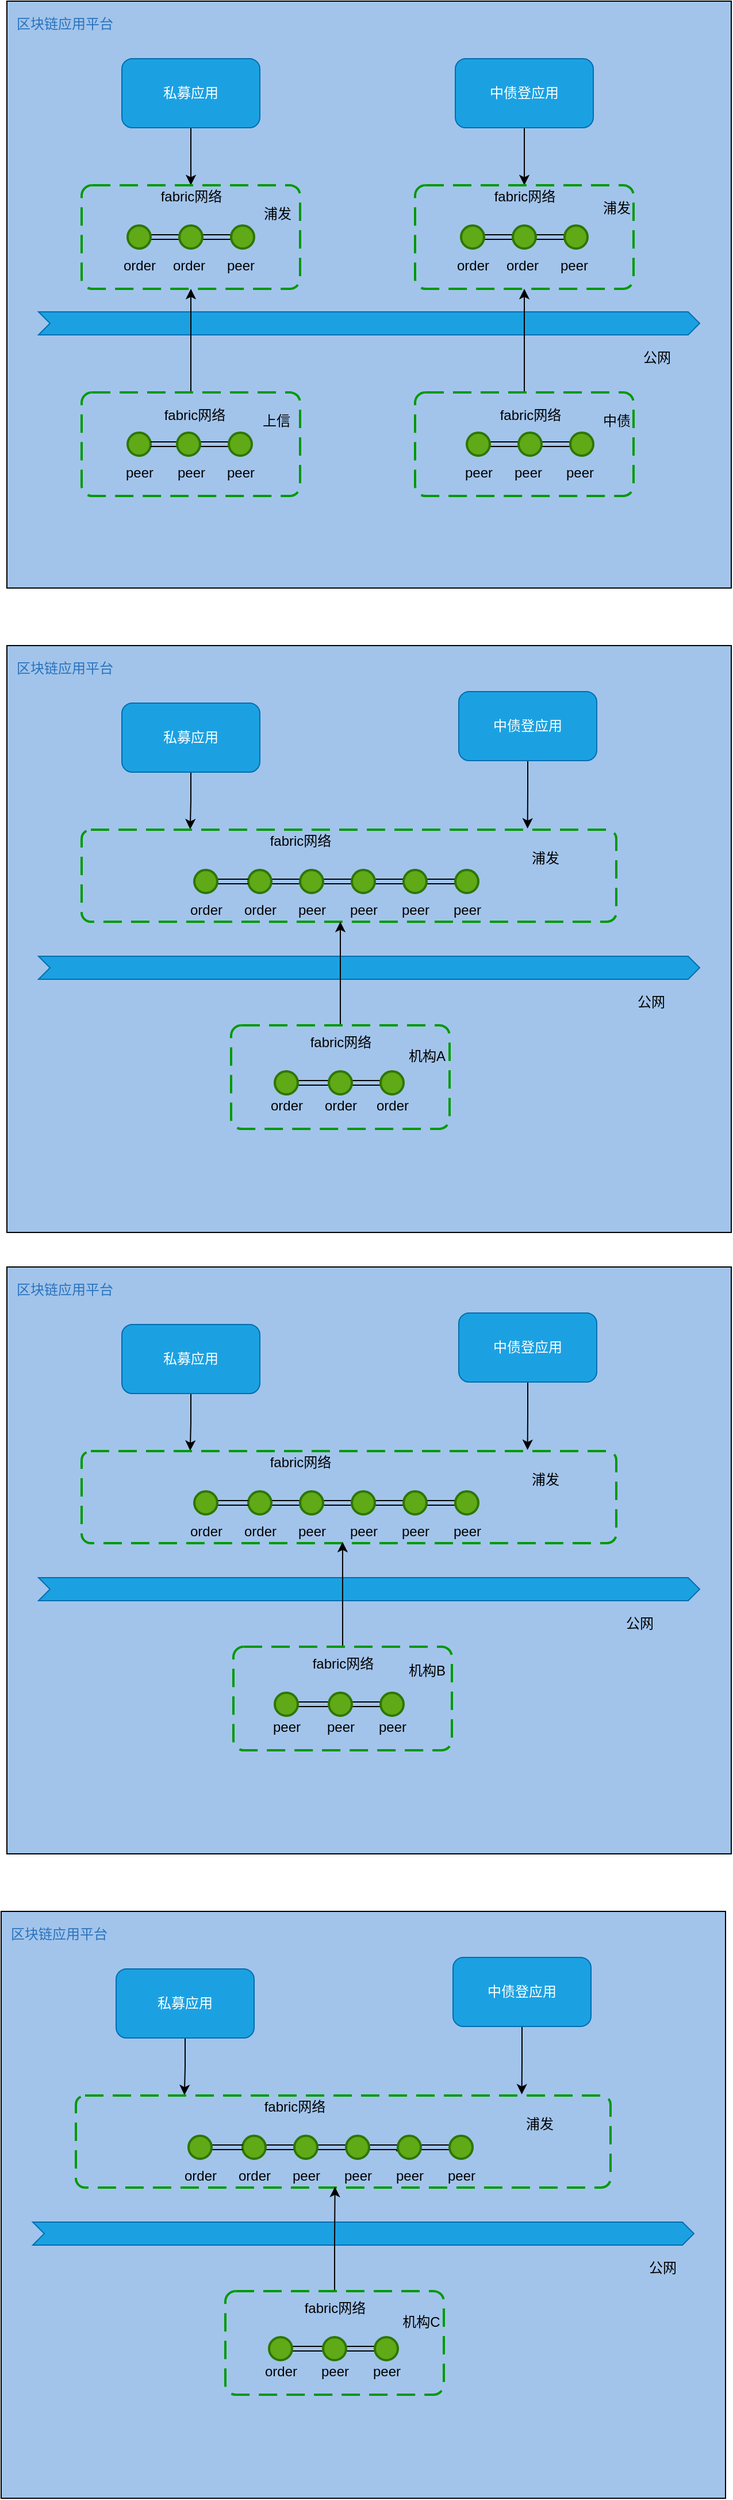 <mxfile version="14.1.9" type="github">
  <diagram id="fWQ41ixsn_-MHg3DVFzX" name="Page-1">
    <mxGraphModel dx="782" dy="438" grid="1" gridSize="10" guides="1" tooltips="1" connect="1" arrows="1" fold="1" page="1" pageScale="1" pageWidth="827" pageHeight="3000" math="0" shadow="0">
      <root>
        <mxCell id="0" />
        <mxCell id="1" parent="0" />
        <mxCell id="0eDmDIjOWBHYxuThT7Zu-2" value="" style="whiteSpace=wrap;html=1;fillColor=#A2C4EB;" parent="1" vertex="1">
          <mxGeometry x="90" y="70" width="630" height="510" as="geometry" />
        </mxCell>
        <mxCell id="8kM-RfW2gDSPi0M0tcjr-1" value="区块链应用平台&lt;br&gt;" style="text;html=1;resizable=0;autosize=1;align=center;verticalAlign=middle;points=[];fillColor=none;strokeColor=none;rounded=0;fontColor=#2A73BD;" parent="1" vertex="1">
          <mxGeometry x="90" y="80" width="100" height="20" as="geometry" />
        </mxCell>
        <mxCell id="qg2TMFH575JFQtMO2cEW-23" style="edgeStyle=orthogonalEdgeStyle;rounded=0;orthogonalLoop=1;jettySize=auto;html=1;exitX=0.5;exitY=1;exitDx=0;exitDy=0;entryX=0.5;entryY=0;entryDx=0;entryDy=0;" parent="1" source="8kM-RfW2gDSPi0M0tcjr-2" target="8kM-RfW2gDSPi0M0tcjr-5" edge="1">
          <mxGeometry relative="1" as="geometry" />
        </mxCell>
        <mxCell id="8kM-RfW2gDSPi0M0tcjr-2" value="私募应用" style="rounded=1;whiteSpace=wrap;html=1;fillColor=#1ba1e2;fontColor=#ffffff;strokeColor=#006EAF;" parent="1" vertex="1">
          <mxGeometry x="190" y="120" width="120" height="60" as="geometry" />
        </mxCell>
        <mxCell id="qg2TMFH575JFQtMO2cEW-24" style="edgeStyle=orthogonalEdgeStyle;rounded=0;orthogonalLoop=1;jettySize=auto;html=1;exitX=0.5;exitY=1;exitDx=0;exitDy=0;" parent="1" source="8kM-RfW2gDSPi0M0tcjr-3" target="qzB3rU1nFHjKvM0NbiP9-9" edge="1">
          <mxGeometry relative="1" as="geometry" />
        </mxCell>
        <mxCell id="8kM-RfW2gDSPi0M0tcjr-3" value="中债登应用" style="rounded=1;whiteSpace=wrap;html=1;fillColor=#1ba1e2;fontColor=#ffffff;strokeColor=#006EAF;" parent="1" vertex="1">
          <mxGeometry x="480" y="120" width="120" height="60" as="geometry" />
        </mxCell>
        <mxCell id="8kM-RfW2gDSPi0M0tcjr-5" value="" style="rounded=1;arcSize=10;dashed=1;fillColor=none;gradientColor=none;dashPattern=8 4;strokeWidth=2;fontColor=#2A73BD;strokeColor=#009900;" parent="1" vertex="1">
          <mxGeometry x="155" y="230" width="190" height="90" as="geometry" />
        </mxCell>
        <mxCell id="qzB3rU1nFHjKvM0NbiP9-1" value="fabric网络" style="text;html=1;resizable=0;autosize=1;align=center;verticalAlign=middle;points=[];fillColor=none;strokeColor=none;rounded=0;" parent="1" vertex="1">
          <mxGeometry x="215" y="230" width="70" height="20" as="geometry" />
        </mxCell>
        <mxCell id="UwF97AdqwWx9CuCHVwBy-2" style="edgeStyle=orthogonalEdgeStyle;rounded=0;orthogonalLoop=1;jettySize=auto;html=1;exitX=1;exitY=0.5;exitDx=0;exitDy=0;exitPerimeter=0;entryX=0;entryY=0.5;entryDx=0;entryDy=0;entryPerimeter=0;shape=link;" parent="1" source="qzB3rU1nFHjKvM0NbiP9-2" target="qzB3rU1nFHjKvM0NbiP9-3" edge="1">
          <mxGeometry relative="1" as="geometry" />
        </mxCell>
        <mxCell id="qzB3rU1nFHjKvM0NbiP9-2" value="" style="strokeWidth=2;html=1;shape=mxgraph.flowchart.start_2;whiteSpace=wrap;fillColor=#60a917;fontColor=#ffffff;strokeColor=#2D7600;" parent="1" vertex="1">
          <mxGeometry x="195" y="265" width="20" height="20" as="geometry" />
        </mxCell>
        <mxCell id="yrsd0BzBeHcmRxJf0pob-26" style="edgeStyle=orthogonalEdgeStyle;shape=link;rounded=0;orthogonalLoop=1;jettySize=auto;html=1;exitX=1;exitY=0.5;exitDx=0;exitDy=0;exitPerimeter=0;entryX=0;entryY=0.5;entryDx=0;entryDy=0;entryPerimeter=0;" edge="1" parent="1" source="qzB3rU1nFHjKvM0NbiP9-3" target="qzB3rU1nFHjKvM0NbiP9-4">
          <mxGeometry relative="1" as="geometry" />
        </mxCell>
        <mxCell id="qzB3rU1nFHjKvM0NbiP9-3" value="" style="strokeWidth=2;html=1;shape=mxgraph.flowchart.start_2;whiteSpace=wrap;fillColor=#60a917;fontColor=#ffffff;strokeColor=#2D7600;" parent="1" vertex="1">
          <mxGeometry x="240" y="265" width="20" height="20" as="geometry" />
        </mxCell>
        <mxCell id="qzB3rU1nFHjKvM0NbiP9-4" value="" style="strokeWidth=2;html=1;shape=mxgraph.flowchart.start_2;whiteSpace=wrap;fillColor=#60a917;fontColor=#ffffff;strokeColor=#2D7600;" parent="1" vertex="1">
          <mxGeometry x="285" y="265" width="20" height="20" as="geometry" />
        </mxCell>
        <mxCell id="qzB3rU1nFHjKvM0NbiP9-5" value="order" style="text;html=1;resizable=0;autosize=1;align=center;verticalAlign=middle;points=[];fillColor=none;strokeColor=none;rounded=0;fontColor=#000000;" parent="1" vertex="1">
          <mxGeometry x="185" y="290" width="40" height="20" as="geometry" />
        </mxCell>
        <mxCell id="qzB3rU1nFHjKvM0NbiP9-6" value="order" style="text;html=1;resizable=0;autosize=1;align=center;verticalAlign=middle;points=[];fillColor=none;strokeColor=none;rounded=0;fontColor=#000000;" parent="1" vertex="1">
          <mxGeometry x="228" y="290" width="40" height="20" as="geometry" />
        </mxCell>
        <mxCell id="qzB3rU1nFHjKvM0NbiP9-7" value="peer" style="text;html=1;resizable=0;autosize=1;align=center;verticalAlign=middle;points=[];fillColor=none;strokeColor=none;rounded=0;fontColor=#000000;" parent="1" vertex="1">
          <mxGeometry x="273" y="290" width="40" height="20" as="geometry" />
        </mxCell>
        <mxCell id="qzB3rU1nFHjKvM0NbiP9-8" value="" style="rounded=1;arcSize=10;dashed=1;fillColor=none;gradientColor=none;dashPattern=8 4;strokeWidth=2;fontColor=#2A73BD;strokeColor=#009900;" parent="1" vertex="1">
          <mxGeometry x="445" y="230" width="190" height="90" as="geometry" />
        </mxCell>
        <mxCell id="qzB3rU1nFHjKvM0NbiP9-9" value="fabric网络" style="text;html=1;resizable=0;autosize=1;align=center;verticalAlign=middle;points=[];fillColor=none;strokeColor=none;rounded=0;" parent="1" vertex="1">
          <mxGeometry x="505" y="230" width="70" height="20" as="geometry" />
        </mxCell>
        <mxCell id="UwF97AdqwWx9CuCHVwBy-4" style="edgeStyle=orthogonalEdgeStyle;shape=link;rounded=0;orthogonalLoop=1;jettySize=auto;html=1;exitX=1;exitY=0.5;exitDx=0;exitDy=0;exitPerimeter=0;entryX=0;entryY=0.5;entryDx=0;entryDy=0;entryPerimeter=0;" parent="1" source="qzB3rU1nFHjKvM0NbiP9-10" target="qzB3rU1nFHjKvM0NbiP9-11" edge="1">
          <mxGeometry relative="1" as="geometry" />
        </mxCell>
        <mxCell id="qzB3rU1nFHjKvM0NbiP9-10" value="" style="strokeWidth=2;html=1;shape=mxgraph.flowchart.start_2;whiteSpace=wrap;fillColor=#60a917;fontColor=#ffffff;strokeColor=#2D7600;" parent="1" vertex="1">
          <mxGeometry x="485" y="265" width="20" height="20" as="geometry" />
        </mxCell>
        <mxCell id="UwF97AdqwWx9CuCHVwBy-5" style="edgeStyle=orthogonalEdgeStyle;shape=link;rounded=0;orthogonalLoop=1;jettySize=auto;html=1;exitX=1;exitY=0.5;exitDx=0;exitDy=0;exitPerimeter=0;entryX=0;entryY=0.5;entryDx=0;entryDy=0;entryPerimeter=0;" parent="1" source="qzB3rU1nFHjKvM0NbiP9-11" target="qzB3rU1nFHjKvM0NbiP9-12" edge="1">
          <mxGeometry relative="1" as="geometry" />
        </mxCell>
        <mxCell id="qzB3rU1nFHjKvM0NbiP9-11" value="" style="strokeWidth=2;html=1;shape=mxgraph.flowchart.start_2;whiteSpace=wrap;fillColor=#60a917;fontColor=#ffffff;strokeColor=#2D7600;" parent="1" vertex="1">
          <mxGeometry x="530" y="265" width="20" height="20" as="geometry" />
        </mxCell>
        <mxCell id="qzB3rU1nFHjKvM0NbiP9-12" value="" style="strokeWidth=2;html=1;shape=mxgraph.flowchart.start_2;whiteSpace=wrap;fillColor=#60a917;fontColor=#ffffff;strokeColor=#2D7600;" parent="1" vertex="1">
          <mxGeometry x="575" y="265" width="20" height="20" as="geometry" />
        </mxCell>
        <mxCell id="qzB3rU1nFHjKvM0NbiP9-13" value="order" style="text;html=1;resizable=0;autosize=1;align=center;verticalAlign=middle;points=[];fillColor=none;strokeColor=none;rounded=0;fontColor=#000000;" parent="1" vertex="1">
          <mxGeometry x="475" y="290" width="40" height="20" as="geometry" />
        </mxCell>
        <mxCell id="qzB3rU1nFHjKvM0NbiP9-14" value="order" style="text;html=1;resizable=0;autosize=1;align=center;verticalAlign=middle;points=[];fillColor=none;strokeColor=none;rounded=0;fontColor=#000000;" parent="1" vertex="1">
          <mxGeometry x="518" y="290" width="40" height="20" as="geometry" />
        </mxCell>
        <mxCell id="qzB3rU1nFHjKvM0NbiP9-15" value="peer" style="text;html=1;resizable=0;autosize=1;align=center;verticalAlign=middle;points=[];fillColor=none;strokeColor=none;rounded=0;fontColor=#000000;" parent="1" vertex="1">
          <mxGeometry x="563" y="290" width="40" height="20" as="geometry" />
        </mxCell>
        <mxCell id="qg2TMFH575JFQtMO2cEW-1" value="" style="html=1;shadow=0;dashed=0;align=center;verticalAlign=middle;shape=mxgraph.arrows2.arrow;dy=0;dx=10;notch=10;fillColor=#1ba1e2;strokeColor=#006EAF;fontColor=#ffffff;" parent="1" vertex="1">
          <mxGeometry x="117.5" y="340" width="575" height="20" as="geometry" />
        </mxCell>
        <mxCell id="qg2TMFH575JFQtMO2cEW-2" value="浦发" style="text;html=1;resizable=0;autosize=1;align=center;verticalAlign=middle;points=[];fillColor=none;strokeColor=none;rounded=0;" parent="1" vertex="1">
          <mxGeometry x="305" y="245" width="40" height="20" as="geometry" />
        </mxCell>
        <mxCell id="qg2TMFH575JFQtMO2cEW-3" value="浦发" style="text;html=1;resizable=0;autosize=1;align=center;verticalAlign=middle;points=[];fillColor=none;strokeColor=none;rounded=0;" parent="1" vertex="1">
          <mxGeometry x="600" y="240" width="40" height="20" as="geometry" />
        </mxCell>
        <mxCell id="UwF97AdqwWx9CuCHVwBy-26" style="edgeStyle=orthogonalEdgeStyle;rounded=0;orthogonalLoop=1;jettySize=auto;html=1;exitX=0.5;exitY=0;exitDx=0;exitDy=0;entryX=0.5;entryY=1;entryDx=0;entryDy=0;" parent="1" source="qg2TMFH575JFQtMO2cEW-5" target="qzB3rU1nFHjKvM0NbiP9-8" edge="1">
          <mxGeometry relative="1" as="geometry" />
        </mxCell>
        <mxCell id="qg2TMFH575JFQtMO2cEW-5" value="" style="rounded=1;arcSize=10;dashed=1;fillColor=none;gradientColor=none;dashPattern=8 4;strokeWidth=2;fontColor=#2A73BD;strokeColor=#009900;" parent="1" vertex="1">
          <mxGeometry x="445" y="410" width="190" height="90" as="geometry" />
        </mxCell>
        <mxCell id="qg2TMFH575JFQtMO2cEW-6" value="fabric网络" style="text;html=1;resizable=0;autosize=1;align=center;verticalAlign=middle;points=[];fillColor=none;strokeColor=none;rounded=0;" parent="1" vertex="1">
          <mxGeometry x="510" y="420" width="70" height="20" as="geometry" />
        </mxCell>
        <mxCell id="UwF97AdqwWx9CuCHVwBy-10" style="edgeStyle=orthogonalEdgeStyle;shape=link;rounded=0;orthogonalLoop=1;jettySize=auto;html=1;exitX=1;exitY=0.5;exitDx=0;exitDy=0;exitPerimeter=0;entryX=0;entryY=0.5;entryDx=0;entryDy=0;entryPerimeter=0;" parent="1" source="qg2TMFH575JFQtMO2cEW-7" target="qg2TMFH575JFQtMO2cEW-8" edge="1">
          <mxGeometry relative="1" as="geometry" />
        </mxCell>
        <mxCell id="qg2TMFH575JFQtMO2cEW-7" value="" style="strokeWidth=2;html=1;shape=mxgraph.flowchart.start_2;whiteSpace=wrap;fillColor=#60a917;fontColor=#ffffff;strokeColor=#2D7600;" parent="1" vertex="1">
          <mxGeometry x="490" y="445" width="20" height="20" as="geometry" />
        </mxCell>
        <mxCell id="UwF97AdqwWx9CuCHVwBy-11" style="edgeStyle=orthogonalEdgeStyle;shape=link;rounded=0;orthogonalLoop=1;jettySize=auto;html=1;exitX=1;exitY=0.5;exitDx=0;exitDy=0;exitPerimeter=0;entryX=0;entryY=0.5;entryDx=0;entryDy=0;entryPerimeter=0;" parent="1" source="qg2TMFH575JFQtMO2cEW-8" target="qg2TMFH575JFQtMO2cEW-9" edge="1">
          <mxGeometry relative="1" as="geometry" />
        </mxCell>
        <mxCell id="qg2TMFH575JFQtMO2cEW-8" value="" style="strokeWidth=2;html=1;shape=mxgraph.flowchart.start_2;whiteSpace=wrap;fillColor=#60a917;fontColor=#ffffff;strokeColor=#2D7600;" parent="1" vertex="1">
          <mxGeometry x="535" y="445" width="20" height="20" as="geometry" />
        </mxCell>
        <mxCell id="qg2TMFH575JFQtMO2cEW-9" value="" style="strokeWidth=2;html=1;shape=mxgraph.flowchart.start_2;whiteSpace=wrap;fillColor=#60a917;fontColor=#ffffff;strokeColor=#2D7600;" parent="1" vertex="1">
          <mxGeometry x="580" y="445" width="20" height="20" as="geometry" />
        </mxCell>
        <mxCell id="qg2TMFH575JFQtMO2cEW-10" value="peer" style="text;html=1;resizable=0;autosize=1;align=center;verticalAlign=middle;points=[];fillColor=none;strokeColor=none;rounded=0;fontColor=#000000;" parent="1" vertex="1">
          <mxGeometry x="480" y="470" width="40" height="20" as="geometry" />
        </mxCell>
        <mxCell id="qg2TMFH575JFQtMO2cEW-11" value="peer" style="text;html=1;resizable=0;autosize=1;align=center;verticalAlign=middle;points=[];fillColor=none;strokeColor=none;rounded=0;fontColor=#000000;" parent="1" vertex="1">
          <mxGeometry x="523" y="470" width="40" height="20" as="geometry" />
        </mxCell>
        <mxCell id="qg2TMFH575JFQtMO2cEW-12" value="peer" style="text;html=1;resizable=0;autosize=1;align=center;verticalAlign=middle;points=[];fillColor=none;strokeColor=none;rounded=0;fontColor=#000000;" parent="1" vertex="1">
          <mxGeometry x="568" y="470" width="40" height="20" as="geometry" />
        </mxCell>
        <mxCell id="qg2TMFH575JFQtMO2cEW-13" value="中债" style="text;html=1;resizable=0;autosize=1;align=center;verticalAlign=middle;points=[];fillColor=none;strokeColor=none;rounded=0;" parent="1" vertex="1">
          <mxGeometry x="600" y="425" width="40" height="20" as="geometry" />
        </mxCell>
        <mxCell id="UwF97AdqwWx9CuCHVwBy-24" style="edgeStyle=orthogonalEdgeStyle;rounded=0;orthogonalLoop=1;jettySize=auto;html=1;exitX=0.5;exitY=0;exitDx=0;exitDy=0;entryX=0.5;entryY=1;entryDx=0;entryDy=0;" parent="1" source="qg2TMFH575JFQtMO2cEW-14" target="8kM-RfW2gDSPi0M0tcjr-5" edge="1">
          <mxGeometry relative="1" as="geometry" />
        </mxCell>
        <mxCell id="qg2TMFH575JFQtMO2cEW-14" value="" style="rounded=1;arcSize=10;dashed=1;fillColor=none;gradientColor=none;dashPattern=8 4;strokeWidth=2;fontColor=#2A73BD;strokeColor=#009900;" parent="1" vertex="1">
          <mxGeometry x="155" y="410" width="190" height="90" as="geometry" />
        </mxCell>
        <mxCell id="qg2TMFH575JFQtMO2cEW-15" value="fabric网络" style="text;html=1;resizable=0;autosize=1;align=center;verticalAlign=middle;points=[];fillColor=none;strokeColor=none;rounded=0;" parent="1" vertex="1">
          <mxGeometry x="218" y="420" width="70" height="20" as="geometry" />
        </mxCell>
        <mxCell id="qg2TMFH575JFQtMO2cEW-16" value="" style="strokeWidth=2;html=1;shape=mxgraph.flowchart.start_2;whiteSpace=wrap;fillColor=#60a917;fontColor=#ffffff;strokeColor=#2D7600;" parent="1" vertex="1">
          <mxGeometry x="195" y="445" width="20" height="20" as="geometry" />
        </mxCell>
        <mxCell id="UwF97AdqwWx9CuCHVwBy-8" style="edgeStyle=orthogonalEdgeStyle;shape=link;rounded=0;orthogonalLoop=1;jettySize=auto;html=1;exitX=0;exitY=0.5;exitDx=0;exitDy=0;exitPerimeter=0;entryX=1;entryY=0.5;entryDx=0;entryDy=0;entryPerimeter=0;" parent="1" source="qg2TMFH575JFQtMO2cEW-17" target="qg2TMFH575JFQtMO2cEW-16" edge="1">
          <mxGeometry relative="1" as="geometry" />
        </mxCell>
        <mxCell id="UwF97AdqwWx9CuCHVwBy-9" style="edgeStyle=orthogonalEdgeStyle;shape=link;rounded=0;orthogonalLoop=1;jettySize=auto;html=1;exitX=1;exitY=0.5;exitDx=0;exitDy=0;exitPerimeter=0;entryX=0;entryY=0.5;entryDx=0;entryDy=0;entryPerimeter=0;" parent="1" source="qg2TMFH575JFQtMO2cEW-17" target="qg2TMFH575JFQtMO2cEW-18" edge="1">
          <mxGeometry relative="1" as="geometry" />
        </mxCell>
        <mxCell id="qg2TMFH575JFQtMO2cEW-17" value="" style="strokeWidth=2;html=1;shape=mxgraph.flowchart.start_2;whiteSpace=wrap;fillColor=#60a917;fontColor=#ffffff;strokeColor=#2D7600;" parent="1" vertex="1">
          <mxGeometry x="238" y="445" width="20" height="20" as="geometry" />
        </mxCell>
        <mxCell id="qg2TMFH575JFQtMO2cEW-18" value="" style="strokeWidth=2;html=1;shape=mxgraph.flowchart.start_2;whiteSpace=wrap;fillColor=#60a917;fontColor=#ffffff;strokeColor=#2D7600;" parent="1" vertex="1">
          <mxGeometry x="283" y="445" width="20" height="20" as="geometry" />
        </mxCell>
        <mxCell id="qg2TMFH575JFQtMO2cEW-19" value="peer" style="text;html=1;resizable=0;autosize=1;align=center;verticalAlign=middle;points=[];fillColor=none;strokeColor=none;rounded=0;fontColor=#000000;" parent="1" vertex="1">
          <mxGeometry x="185" y="470" width="40" height="20" as="geometry" />
        </mxCell>
        <mxCell id="qg2TMFH575JFQtMO2cEW-20" value="peer" style="text;html=1;resizable=0;autosize=1;align=center;verticalAlign=middle;points=[];fillColor=none;strokeColor=none;rounded=0;fontColor=#000000;" parent="1" vertex="1">
          <mxGeometry x="230" y="470" width="40" height="20" as="geometry" />
        </mxCell>
        <mxCell id="qg2TMFH575JFQtMO2cEW-21" value="peer" style="text;html=1;resizable=0;autosize=1;align=center;verticalAlign=middle;points=[];fillColor=none;strokeColor=none;rounded=0;fontColor=#000000;" parent="1" vertex="1">
          <mxGeometry x="273" y="470" width="40" height="20" as="geometry" />
        </mxCell>
        <mxCell id="qg2TMFH575JFQtMO2cEW-22" value="上信" style="text;html=1;resizable=0;autosize=1;align=center;verticalAlign=middle;points=[];fillColor=none;strokeColor=none;rounded=0;" parent="1" vertex="1">
          <mxGeometry x="304" y="425" width="40" height="20" as="geometry" />
        </mxCell>
        <mxCell id="qg2TMFH575JFQtMO2cEW-27" value="" style="whiteSpace=wrap;html=1;fillColor=#A2C4EB;" parent="1" vertex="1">
          <mxGeometry x="90" y="630" width="630" height="510" as="geometry" />
        </mxCell>
        <mxCell id="qg2TMFH575JFQtMO2cEW-28" value="区块链应用平台&lt;br&gt;" style="text;html=1;resizable=0;autosize=1;align=center;verticalAlign=middle;points=[];fillColor=none;strokeColor=none;rounded=0;fontColor=#2A73BD;" parent="1" vertex="1">
          <mxGeometry x="90" y="640" width="100" height="20" as="geometry" />
        </mxCell>
        <mxCell id="UwF97AdqwWx9CuCHVwBy-21" style="edgeStyle=orthogonalEdgeStyle;rounded=0;orthogonalLoop=1;jettySize=auto;html=1;exitX=0.5;exitY=1;exitDx=0;exitDy=0;entryX=0.203;entryY=-0.004;entryDx=0;entryDy=0;entryPerimeter=0;" parent="1" source="qg2TMFH575JFQtMO2cEW-30" target="qg2TMFH575JFQtMO2cEW-33" edge="1">
          <mxGeometry relative="1" as="geometry" />
        </mxCell>
        <mxCell id="qg2TMFH575JFQtMO2cEW-30" value="私募应用" style="rounded=1;whiteSpace=wrap;html=1;fillColor=#1ba1e2;fontColor=#ffffff;strokeColor=#006EAF;" parent="1" vertex="1">
          <mxGeometry x="190" y="680" width="120" height="60" as="geometry" />
        </mxCell>
        <mxCell id="UwF97AdqwWx9CuCHVwBy-23" style="edgeStyle=orthogonalEdgeStyle;rounded=0;orthogonalLoop=1;jettySize=auto;html=1;exitX=0.5;exitY=1;exitDx=0;exitDy=0;entryX=0.834;entryY=-0.012;entryDx=0;entryDy=0;entryPerimeter=0;" parent="1" source="qg2TMFH575JFQtMO2cEW-32" target="qg2TMFH575JFQtMO2cEW-33" edge="1">
          <mxGeometry relative="1" as="geometry" />
        </mxCell>
        <mxCell id="qg2TMFH575JFQtMO2cEW-32" value="中债登应用" style="rounded=1;whiteSpace=wrap;html=1;fillColor=#1ba1e2;fontColor=#ffffff;strokeColor=#006EAF;" parent="1" vertex="1">
          <mxGeometry x="483" y="670" width="120" height="60" as="geometry" />
        </mxCell>
        <mxCell id="qg2TMFH575JFQtMO2cEW-33" value="" style="rounded=1;arcSize=10;dashed=1;fillColor=none;gradientColor=none;dashPattern=8 4;strokeWidth=2;fontColor=#2A73BD;strokeColor=#009900;" parent="1" vertex="1">
          <mxGeometry x="155" y="790" width="465" height="80" as="geometry" />
        </mxCell>
        <mxCell id="qg2TMFH575JFQtMO2cEW-34" value="fabric网络" style="text;html=1;resizable=0;autosize=1;align=center;verticalAlign=middle;points=[];fillColor=none;strokeColor=none;rounded=0;" parent="1" vertex="1">
          <mxGeometry x="310" y="790" width="70" height="20" as="geometry" />
        </mxCell>
        <mxCell id="yrsd0BzBeHcmRxJf0pob-2" style="edgeStyle=orthogonalEdgeStyle;shape=link;rounded=0;orthogonalLoop=1;jettySize=auto;html=1;exitX=1;exitY=0.5;exitDx=0;exitDy=0;exitPerimeter=0;entryX=0;entryY=0.5;entryDx=0;entryDy=0;entryPerimeter=0;" edge="1" parent="1" source="qg2TMFH575JFQtMO2cEW-35" target="qg2TMFH575JFQtMO2cEW-36">
          <mxGeometry relative="1" as="geometry" />
        </mxCell>
        <mxCell id="qg2TMFH575JFQtMO2cEW-35" value="" style="strokeWidth=2;html=1;shape=mxgraph.flowchart.start_2;whiteSpace=wrap;fillColor=#60a917;fontColor=#ffffff;strokeColor=#2D7600;" parent="1" vertex="1">
          <mxGeometry x="300" y="825" width="20" height="20" as="geometry" />
        </mxCell>
        <mxCell id="yrsd0BzBeHcmRxJf0pob-3" style="edgeStyle=orthogonalEdgeStyle;shape=link;rounded=0;orthogonalLoop=1;jettySize=auto;html=1;exitX=1;exitY=0.5;exitDx=0;exitDy=0;exitPerimeter=0;entryX=0;entryY=0.5;entryDx=0;entryDy=0;entryPerimeter=0;" edge="1" parent="1" source="qg2TMFH575JFQtMO2cEW-36" target="qg2TMFH575JFQtMO2cEW-37">
          <mxGeometry relative="1" as="geometry" />
        </mxCell>
        <mxCell id="qg2TMFH575JFQtMO2cEW-36" value="" style="strokeWidth=2;html=1;shape=mxgraph.flowchart.start_2;whiteSpace=wrap;fillColor=#60a917;fontColor=#ffffff;strokeColor=#2D7600;" parent="1" vertex="1">
          <mxGeometry x="345" y="825" width="20" height="20" as="geometry" />
        </mxCell>
        <mxCell id="yrsd0BzBeHcmRxJf0pob-4" style="edgeStyle=orthogonalEdgeStyle;shape=link;rounded=0;orthogonalLoop=1;jettySize=auto;html=1;exitX=1;exitY=0.5;exitDx=0;exitDy=0;exitPerimeter=0;entryX=0;entryY=0.5;entryDx=0;entryDy=0;entryPerimeter=0;" edge="1" parent="1" source="qg2TMFH575JFQtMO2cEW-37" target="UwF97AdqwWx9CuCHVwBy-12">
          <mxGeometry relative="1" as="geometry" />
        </mxCell>
        <mxCell id="qg2TMFH575JFQtMO2cEW-37" value="" style="strokeWidth=2;html=1;shape=mxgraph.flowchart.start_2;whiteSpace=wrap;fillColor=#60a917;fontColor=#ffffff;strokeColor=#2D7600;" parent="1" vertex="1">
          <mxGeometry x="390" y="825" width="20" height="20" as="geometry" />
        </mxCell>
        <mxCell id="qg2TMFH575JFQtMO2cEW-38" value="order" style="text;html=1;resizable=0;autosize=1;align=center;verticalAlign=middle;points=[];fillColor=none;strokeColor=none;rounded=0;fontColor=#000000;" parent="1" vertex="1">
          <mxGeometry x="243" y="850" width="40" height="20" as="geometry" />
        </mxCell>
        <mxCell id="qg2TMFH575JFQtMO2cEW-39" value="order" style="text;html=1;resizable=0;autosize=1;align=center;verticalAlign=middle;points=[];fillColor=none;strokeColor=none;rounded=0;fontColor=#000000;" parent="1" vertex="1">
          <mxGeometry x="290" y="850" width="40" height="20" as="geometry" />
        </mxCell>
        <mxCell id="qg2TMFH575JFQtMO2cEW-40" value="peer" style="text;html=1;resizable=0;autosize=1;align=center;verticalAlign=middle;points=[];fillColor=none;strokeColor=none;rounded=0;fontColor=#000000;" parent="1" vertex="1">
          <mxGeometry x="335" y="850" width="40" height="20" as="geometry" />
        </mxCell>
        <mxCell id="qg2TMFH575JFQtMO2cEW-49" value="" style="html=1;shadow=0;dashed=0;align=center;verticalAlign=middle;shape=mxgraph.arrows2.arrow;dy=0;dx=10;notch=10;fillColor=#1ba1e2;strokeColor=#006EAF;fontColor=#ffffff;" parent="1" vertex="1">
          <mxGeometry x="117.5" y="900" width="575" height="20" as="geometry" />
        </mxCell>
        <mxCell id="qg2TMFH575JFQtMO2cEW-50" value="浦发" style="text;html=1;resizable=0;autosize=1;align=center;verticalAlign=middle;points=[];fillColor=none;strokeColor=none;rounded=0;" parent="1" vertex="1">
          <mxGeometry x="538" y="805" width="40" height="20" as="geometry" />
        </mxCell>
        <mxCell id="yrsd0BzBeHcmRxJf0pob-28" style="edgeStyle=orthogonalEdgeStyle;rounded=0;orthogonalLoop=1;jettySize=auto;html=1;exitX=0.5;exitY=0;exitDx=0;exitDy=0;entryX=0;entryY=1;entryDx=0;entryDy=0;entryPerimeter=0;" edge="1" parent="1" source="qg2TMFH575JFQtMO2cEW-63" target="UwF97AdqwWx9CuCHVwBy-17">
          <mxGeometry relative="1" as="geometry" />
        </mxCell>
        <mxCell id="qg2TMFH575JFQtMO2cEW-63" value="" style="rounded=1;arcSize=10;dashed=1;fillColor=none;gradientColor=none;dashPattern=8 4;strokeWidth=2;fontColor=#2A73BD;strokeColor=#009900;" parent="1" vertex="1">
          <mxGeometry x="285" y="960" width="190" height="90" as="geometry" />
        </mxCell>
        <mxCell id="qg2TMFH575JFQtMO2cEW-64" value="fabric网络" style="text;html=1;resizable=0;autosize=1;align=center;verticalAlign=middle;points=[];fillColor=none;strokeColor=none;rounded=0;" parent="1" vertex="1">
          <mxGeometry x="345" y="965" width="70" height="20" as="geometry" />
        </mxCell>
        <mxCell id="yrsd0BzBeHcmRxJf0pob-6" style="edgeStyle=orthogonalEdgeStyle;shape=link;rounded=0;orthogonalLoop=1;jettySize=auto;html=1;exitX=1;exitY=0.5;exitDx=0;exitDy=0;exitPerimeter=0;entryX=0;entryY=0.5;entryDx=0;entryDy=0;entryPerimeter=0;" edge="1" parent="1" source="qg2TMFH575JFQtMO2cEW-65" target="qg2TMFH575JFQtMO2cEW-66">
          <mxGeometry relative="1" as="geometry" />
        </mxCell>
        <mxCell id="qg2TMFH575JFQtMO2cEW-65" value="" style="strokeWidth=2;html=1;shape=mxgraph.flowchart.start_2;whiteSpace=wrap;fillColor=#60a917;fontColor=#ffffff;strokeColor=#2D7600;" parent="1" vertex="1">
          <mxGeometry x="323" y="1000" width="20" height="20" as="geometry" />
        </mxCell>
        <mxCell id="yrsd0BzBeHcmRxJf0pob-11" style="edgeStyle=orthogonalEdgeStyle;shape=link;rounded=0;orthogonalLoop=1;jettySize=auto;html=1;exitX=1;exitY=0.5;exitDx=0;exitDy=0;exitPerimeter=0;entryX=0;entryY=0.5;entryDx=0;entryDy=0;entryPerimeter=0;" edge="1" parent="1" source="qg2TMFH575JFQtMO2cEW-66" target="qg2TMFH575JFQtMO2cEW-67">
          <mxGeometry relative="1" as="geometry" />
        </mxCell>
        <mxCell id="qg2TMFH575JFQtMO2cEW-66" value="" style="strokeWidth=2;html=1;shape=mxgraph.flowchart.start_2;whiteSpace=wrap;fillColor=#60a917;fontColor=#ffffff;strokeColor=#2D7600;" parent="1" vertex="1">
          <mxGeometry x="370" y="1000" width="20" height="20" as="geometry" />
        </mxCell>
        <mxCell id="qg2TMFH575JFQtMO2cEW-67" value="" style="strokeWidth=2;html=1;shape=mxgraph.flowchart.start_2;whiteSpace=wrap;fillColor=#60a917;fontColor=#ffffff;strokeColor=#2D7600;" parent="1" vertex="1">
          <mxGeometry x="415" y="1000" width="20" height="20" as="geometry" />
        </mxCell>
        <mxCell id="qg2TMFH575JFQtMO2cEW-68" value="order" style="text;html=1;resizable=0;autosize=1;align=center;verticalAlign=middle;points=[];fillColor=none;strokeColor=none;rounded=0;fontColor=#000000;" parent="1" vertex="1">
          <mxGeometry x="313" y="1020" width="40" height="20" as="geometry" />
        </mxCell>
        <mxCell id="qg2TMFH575JFQtMO2cEW-69" value="order" style="text;html=1;resizable=0;autosize=1;align=center;verticalAlign=middle;points=[];fillColor=none;strokeColor=none;rounded=0;fontColor=#000000;" parent="1" vertex="1">
          <mxGeometry x="360" y="1020" width="40" height="20" as="geometry" />
        </mxCell>
        <mxCell id="qg2TMFH575JFQtMO2cEW-70" value="order" style="text;html=1;resizable=0;autosize=1;align=center;verticalAlign=middle;points=[];fillColor=none;strokeColor=none;rounded=0;fontColor=#000000;" parent="1" vertex="1">
          <mxGeometry x="405" y="1020" width="40" height="20" as="geometry" />
        </mxCell>
        <mxCell id="qg2TMFH575JFQtMO2cEW-71" value="机构A" style="text;html=1;resizable=0;autosize=1;align=center;verticalAlign=middle;points=[];fillColor=none;strokeColor=none;rounded=0;" parent="1" vertex="1">
          <mxGeometry x="430" y="977" width="50" height="20" as="geometry" />
        </mxCell>
        <mxCell id="yrsd0BzBeHcmRxJf0pob-5" style="edgeStyle=orthogonalEdgeStyle;shape=link;rounded=0;orthogonalLoop=1;jettySize=auto;html=1;exitX=1;exitY=0.5;exitDx=0;exitDy=0;exitPerimeter=0;entryX=0;entryY=0.5;entryDx=0;entryDy=0;entryPerimeter=0;" edge="1" parent="1" source="UwF97AdqwWx9CuCHVwBy-12" target="UwF97AdqwWx9CuCHVwBy-15">
          <mxGeometry relative="1" as="geometry" />
        </mxCell>
        <mxCell id="UwF97AdqwWx9CuCHVwBy-12" value="" style="strokeWidth=2;html=1;shape=mxgraph.flowchart.start_2;whiteSpace=wrap;fillColor=#60a917;fontColor=#ffffff;strokeColor=#2D7600;" parent="1" vertex="1">
          <mxGeometry x="435" y="825" width="20" height="20" as="geometry" />
        </mxCell>
        <mxCell id="UwF97AdqwWx9CuCHVwBy-15" value="" style="strokeWidth=2;html=1;shape=mxgraph.flowchart.start_2;whiteSpace=wrap;fillColor=#60a917;fontColor=#ffffff;strokeColor=#2D7600;" parent="1" vertex="1">
          <mxGeometry x="480" y="825" width="20" height="20" as="geometry" />
        </mxCell>
        <mxCell id="yrsd0BzBeHcmRxJf0pob-1" style="edgeStyle=orthogonalEdgeStyle;shape=link;rounded=0;orthogonalLoop=1;jettySize=auto;html=1;exitX=1;exitY=0.5;exitDx=0;exitDy=0;exitPerimeter=0;entryX=0;entryY=0.5;entryDx=0;entryDy=0;entryPerimeter=0;" edge="1" parent="1" source="UwF97AdqwWx9CuCHVwBy-16" target="qg2TMFH575JFQtMO2cEW-35">
          <mxGeometry relative="1" as="geometry" />
        </mxCell>
        <mxCell id="UwF97AdqwWx9CuCHVwBy-16" value="" style="strokeWidth=2;html=1;shape=mxgraph.flowchart.start_2;whiteSpace=wrap;fillColor=#60a917;fontColor=#ffffff;strokeColor=#2D7600;" parent="1" vertex="1">
          <mxGeometry x="253" y="825" width="20" height="20" as="geometry" />
        </mxCell>
        <mxCell id="UwF97AdqwWx9CuCHVwBy-17" value="peer" style="text;html=1;resizable=0;autosize=1;align=center;verticalAlign=middle;points=[];fillColor=none;strokeColor=none;rounded=0;fontColor=#000000;" parent="1" vertex="1">
          <mxGeometry x="380" y="850" width="40" height="20" as="geometry" />
        </mxCell>
        <mxCell id="UwF97AdqwWx9CuCHVwBy-18" value="peer" style="text;html=1;resizable=0;autosize=1;align=center;verticalAlign=middle;points=[];fillColor=none;strokeColor=none;rounded=0;fontColor=#000000;" parent="1" vertex="1">
          <mxGeometry x="425" y="850" width="40" height="20" as="geometry" />
        </mxCell>
        <mxCell id="UwF97AdqwWx9CuCHVwBy-19" value="peer" style="text;html=1;resizable=0;autosize=1;align=center;verticalAlign=middle;points=[];fillColor=none;strokeColor=none;rounded=0;fontColor=#000000;" parent="1" vertex="1">
          <mxGeometry x="470" y="850" width="40" height="20" as="geometry" />
        </mxCell>
        <mxCell id="UwF97AdqwWx9CuCHVwBy-29" value="" style="whiteSpace=wrap;html=1;fillColor=#A2C4EB;" parent="1" vertex="1">
          <mxGeometry x="90" y="1170" width="630" height="510" as="geometry" />
        </mxCell>
        <mxCell id="UwF97AdqwWx9CuCHVwBy-30" value="区块链应用平台&lt;br&gt;" style="text;html=1;resizable=0;autosize=1;align=center;verticalAlign=middle;points=[];fillColor=none;strokeColor=none;rounded=0;fontColor=#2A73BD;" parent="1" vertex="1">
          <mxGeometry x="90" y="1180" width="100" height="20" as="geometry" />
        </mxCell>
        <mxCell id="UwF97AdqwWx9CuCHVwBy-31" style="edgeStyle=orthogonalEdgeStyle;rounded=0;orthogonalLoop=1;jettySize=auto;html=1;exitX=0.5;exitY=1;exitDx=0;exitDy=0;entryX=0.203;entryY=-0.004;entryDx=0;entryDy=0;entryPerimeter=0;" parent="1" source="UwF97AdqwWx9CuCHVwBy-32" target="UwF97AdqwWx9CuCHVwBy-35" edge="1">
          <mxGeometry relative="1" as="geometry" />
        </mxCell>
        <mxCell id="UwF97AdqwWx9CuCHVwBy-32" value="私募应用" style="rounded=1;whiteSpace=wrap;html=1;fillColor=#1ba1e2;fontColor=#ffffff;strokeColor=#006EAF;" parent="1" vertex="1">
          <mxGeometry x="190" y="1220" width="120" height="60" as="geometry" />
        </mxCell>
        <mxCell id="UwF97AdqwWx9CuCHVwBy-33" style="edgeStyle=orthogonalEdgeStyle;rounded=0;orthogonalLoop=1;jettySize=auto;html=1;exitX=0.5;exitY=1;exitDx=0;exitDy=0;entryX=0.834;entryY=-0.012;entryDx=0;entryDy=0;entryPerimeter=0;" parent="1" source="UwF97AdqwWx9CuCHVwBy-34" target="UwF97AdqwWx9CuCHVwBy-35" edge="1">
          <mxGeometry relative="1" as="geometry" />
        </mxCell>
        <mxCell id="UwF97AdqwWx9CuCHVwBy-34" value="中债登应用" style="rounded=1;whiteSpace=wrap;html=1;fillColor=#1ba1e2;fontColor=#ffffff;strokeColor=#006EAF;" parent="1" vertex="1">
          <mxGeometry x="483" y="1210" width="120" height="60" as="geometry" />
        </mxCell>
        <mxCell id="UwF97AdqwWx9CuCHVwBy-35" value="" style="rounded=1;arcSize=10;dashed=1;fillColor=none;gradientColor=none;dashPattern=8 4;strokeWidth=2;fontColor=#2A73BD;strokeColor=#009900;" parent="1" vertex="1">
          <mxGeometry x="155" y="1330" width="465" height="80" as="geometry" />
        </mxCell>
        <mxCell id="UwF97AdqwWx9CuCHVwBy-36" value="fabric网络" style="text;html=1;resizable=0;autosize=1;align=center;verticalAlign=middle;points=[];fillColor=none;strokeColor=none;rounded=0;" parent="1" vertex="1">
          <mxGeometry x="310" y="1330" width="70" height="20" as="geometry" />
        </mxCell>
        <mxCell id="yrsd0BzBeHcmRxJf0pob-13" style="edgeStyle=orthogonalEdgeStyle;shape=link;rounded=0;orthogonalLoop=1;jettySize=auto;html=1;exitX=1;exitY=0.5;exitDx=0;exitDy=0;exitPerimeter=0;entryX=0;entryY=0.5;entryDx=0;entryDy=0;entryPerimeter=0;" edge="1" parent="1" source="UwF97AdqwWx9CuCHVwBy-37" target="UwF97AdqwWx9CuCHVwBy-38">
          <mxGeometry relative="1" as="geometry" />
        </mxCell>
        <mxCell id="UwF97AdqwWx9CuCHVwBy-37" value="" style="strokeWidth=2;html=1;shape=mxgraph.flowchart.start_2;whiteSpace=wrap;fillColor=#60a917;fontColor=#ffffff;strokeColor=#2D7600;" parent="1" vertex="1">
          <mxGeometry x="300" y="1365" width="20" height="20" as="geometry" />
        </mxCell>
        <mxCell id="yrsd0BzBeHcmRxJf0pob-14" style="edgeStyle=orthogonalEdgeStyle;shape=link;rounded=0;orthogonalLoop=1;jettySize=auto;html=1;exitX=1;exitY=0.5;exitDx=0;exitDy=0;exitPerimeter=0;entryX=0;entryY=0.5;entryDx=0;entryDy=0;entryPerimeter=0;" edge="1" parent="1" source="UwF97AdqwWx9CuCHVwBy-38" target="UwF97AdqwWx9CuCHVwBy-39">
          <mxGeometry relative="1" as="geometry" />
        </mxCell>
        <mxCell id="UwF97AdqwWx9CuCHVwBy-38" value="" style="strokeWidth=2;html=1;shape=mxgraph.flowchart.start_2;whiteSpace=wrap;fillColor=#60a917;fontColor=#ffffff;strokeColor=#2D7600;" parent="1" vertex="1">
          <mxGeometry x="345" y="1365" width="20" height="20" as="geometry" />
        </mxCell>
        <mxCell id="yrsd0BzBeHcmRxJf0pob-15" style="edgeStyle=orthogonalEdgeStyle;shape=link;rounded=0;orthogonalLoop=1;jettySize=auto;html=1;exitX=1;exitY=0.5;exitDx=0;exitDy=0;exitPerimeter=0;entryX=0;entryY=0.5;entryDx=0;entryDy=0;entryPerimeter=0;" edge="1" parent="1" source="UwF97AdqwWx9CuCHVwBy-39" target="UwF97AdqwWx9CuCHVwBy-54">
          <mxGeometry relative="1" as="geometry" />
        </mxCell>
        <mxCell id="UwF97AdqwWx9CuCHVwBy-39" value="" style="strokeWidth=2;html=1;shape=mxgraph.flowchart.start_2;whiteSpace=wrap;fillColor=#60a917;fontColor=#ffffff;strokeColor=#2D7600;" parent="1" vertex="1">
          <mxGeometry x="390" y="1365" width="20" height="20" as="geometry" />
        </mxCell>
        <mxCell id="UwF97AdqwWx9CuCHVwBy-40" value="order" style="text;html=1;resizable=0;autosize=1;align=center;verticalAlign=middle;points=[];fillColor=none;strokeColor=none;rounded=0;fontColor=#000000;" parent="1" vertex="1">
          <mxGeometry x="243" y="1390" width="40" height="20" as="geometry" />
        </mxCell>
        <mxCell id="UwF97AdqwWx9CuCHVwBy-41" value="order" style="text;html=1;resizable=0;autosize=1;align=center;verticalAlign=middle;points=[];fillColor=none;strokeColor=none;rounded=0;fontColor=#000000;" parent="1" vertex="1">
          <mxGeometry x="290" y="1390" width="40" height="20" as="geometry" />
        </mxCell>
        <mxCell id="UwF97AdqwWx9CuCHVwBy-42" value="peer" style="text;html=1;resizable=0;autosize=1;align=center;verticalAlign=middle;points=[];fillColor=none;strokeColor=none;rounded=0;fontColor=#000000;" parent="1" vertex="1">
          <mxGeometry x="335" y="1390" width="40" height="20" as="geometry" />
        </mxCell>
        <mxCell id="UwF97AdqwWx9CuCHVwBy-43" value="" style="html=1;shadow=0;dashed=0;align=center;verticalAlign=middle;shape=mxgraph.arrows2.arrow;dy=0;dx=10;notch=10;fillColor=#1ba1e2;strokeColor=#006EAF;fontColor=#ffffff;" parent="1" vertex="1">
          <mxGeometry x="117.5" y="1440" width="575" height="20" as="geometry" />
        </mxCell>
        <mxCell id="UwF97AdqwWx9CuCHVwBy-44" value="浦发" style="text;html=1;resizable=0;autosize=1;align=center;verticalAlign=middle;points=[];fillColor=none;strokeColor=none;rounded=0;" parent="1" vertex="1">
          <mxGeometry x="538" y="1345" width="40" height="20" as="geometry" />
        </mxCell>
        <mxCell id="yrsd0BzBeHcmRxJf0pob-10" style="edgeStyle=orthogonalEdgeStyle;rounded=0;orthogonalLoop=1;jettySize=auto;html=1;exitX=0.5;exitY=0;exitDx=0;exitDy=0;entryX=0.049;entryY=0.946;entryDx=0;entryDy=0;entryPerimeter=0;" edge="1" parent="1" source="UwF97AdqwWx9CuCHVwBy-45" target="UwF97AdqwWx9CuCHVwBy-57">
          <mxGeometry relative="1" as="geometry" />
        </mxCell>
        <mxCell id="UwF97AdqwWx9CuCHVwBy-45" value="" style="rounded=1;arcSize=10;dashed=1;fillColor=none;gradientColor=none;dashPattern=8 4;strokeWidth=2;fontColor=#2A73BD;strokeColor=#009900;" parent="1" vertex="1">
          <mxGeometry x="287" y="1500" width="190" height="90" as="geometry" />
        </mxCell>
        <mxCell id="UwF97AdqwWx9CuCHVwBy-46" value="fabric网络" style="text;html=1;resizable=0;autosize=1;align=center;verticalAlign=middle;points=[];fillColor=none;strokeColor=none;rounded=0;" parent="1" vertex="1">
          <mxGeometry x="347" y="1505" width="70" height="20" as="geometry" />
        </mxCell>
        <mxCell id="yrsd0BzBeHcmRxJf0pob-17" style="edgeStyle=orthogonalEdgeStyle;shape=link;rounded=0;orthogonalLoop=1;jettySize=auto;html=1;exitX=1;exitY=0.5;exitDx=0;exitDy=0;exitPerimeter=0;entryX=0;entryY=0.5;entryDx=0;entryDy=0;entryPerimeter=0;" edge="1" parent="1" source="UwF97AdqwWx9CuCHVwBy-47" target="UwF97AdqwWx9CuCHVwBy-48">
          <mxGeometry relative="1" as="geometry" />
        </mxCell>
        <mxCell id="UwF97AdqwWx9CuCHVwBy-47" value="" style="strokeWidth=2;html=1;shape=mxgraph.flowchart.start_2;whiteSpace=wrap;fillColor=#60a917;fontColor=#ffffff;strokeColor=#2D7600;" parent="1" vertex="1">
          <mxGeometry x="323" y="1540" width="20" height="20" as="geometry" />
        </mxCell>
        <mxCell id="yrsd0BzBeHcmRxJf0pob-18" style="edgeStyle=orthogonalEdgeStyle;shape=link;rounded=0;orthogonalLoop=1;jettySize=auto;html=1;exitX=1;exitY=0.5;exitDx=0;exitDy=0;exitPerimeter=0;entryX=0;entryY=0.5;entryDx=0;entryDy=0;entryPerimeter=0;" edge="1" parent="1" source="UwF97AdqwWx9CuCHVwBy-48" target="UwF97AdqwWx9CuCHVwBy-49">
          <mxGeometry relative="1" as="geometry" />
        </mxCell>
        <mxCell id="UwF97AdqwWx9CuCHVwBy-48" value="" style="strokeWidth=2;html=1;shape=mxgraph.flowchart.start_2;whiteSpace=wrap;fillColor=#60a917;fontColor=#ffffff;strokeColor=#2D7600;" parent="1" vertex="1">
          <mxGeometry x="370" y="1540" width="20" height="20" as="geometry" />
        </mxCell>
        <mxCell id="UwF97AdqwWx9CuCHVwBy-49" value="" style="strokeWidth=2;html=1;shape=mxgraph.flowchart.start_2;whiteSpace=wrap;fillColor=#60a917;fontColor=#ffffff;strokeColor=#2D7600;" parent="1" vertex="1">
          <mxGeometry x="415" y="1540" width="20" height="20" as="geometry" />
        </mxCell>
        <mxCell id="UwF97AdqwWx9CuCHVwBy-50" value="peer" style="text;html=1;resizable=0;autosize=1;align=center;verticalAlign=middle;points=[];fillColor=none;strokeColor=none;rounded=0;fontColor=#000000;" parent="1" vertex="1">
          <mxGeometry x="313" y="1560" width="40" height="20" as="geometry" />
        </mxCell>
        <mxCell id="UwF97AdqwWx9CuCHVwBy-51" value="peer" style="text;html=1;resizable=0;autosize=1;align=center;verticalAlign=middle;points=[];fillColor=none;strokeColor=none;rounded=0;fontColor=#000000;" parent="1" vertex="1">
          <mxGeometry x="360" y="1560" width="40" height="20" as="geometry" />
        </mxCell>
        <mxCell id="UwF97AdqwWx9CuCHVwBy-52" value="peer" style="text;html=1;resizable=0;autosize=1;align=center;verticalAlign=middle;points=[];fillColor=none;strokeColor=none;rounded=0;fontColor=#000000;" parent="1" vertex="1">
          <mxGeometry x="405" y="1560" width="40" height="20" as="geometry" />
        </mxCell>
        <mxCell id="UwF97AdqwWx9CuCHVwBy-53" value="机构B" style="text;html=1;resizable=0;autosize=1;align=center;verticalAlign=middle;points=[];fillColor=none;strokeColor=none;rounded=0;" parent="1" vertex="1">
          <mxGeometry x="430" y="1511" width="50" height="20" as="geometry" />
        </mxCell>
        <mxCell id="yrsd0BzBeHcmRxJf0pob-16" style="edgeStyle=orthogonalEdgeStyle;shape=link;rounded=0;orthogonalLoop=1;jettySize=auto;html=1;exitX=1;exitY=0.5;exitDx=0;exitDy=0;exitPerimeter=0;entryX=0;entryY=0.5;entryDx=0;entryDy=0;entryPerimeter=0;" edge="1" parent="1" source="UwF97AdqwWx9CuCHVwBy-54" target="UwF97AdqwWx9CuCHVwBy-55">
          <mxGeometry relative="1" as="geometry" />
        </mxCell>
        <mxCell id="UwF97AdqwWx9CuCHVwBy-54" value="" style="strokeWidth=2;html=1;shape=mxgraph.flowchart.start_2;whiteSpace=wrap;fillColor=#60a917;fontColor=#ffffff;strokeColor=#2D7600;" parent="1" vertex="1">
          <mxGeometry x="435" y="1365" width="20" height="20" as="geometry" />
        </mxCell>
        <mxCell id="UwF97AdqwWx9CuCHVwBy-55" value="" style="strokeWidth=2;html=1;shape=mxgraph.flowchart.start_2;whiteSpace=wrap;fillColor=#60a917;fontColor=#ffffff;strokeColor=#2D7600;" parent="1" vertex="1">
          <mxGeometry x="480" y="1365" width="20" height="20" as="geometry" />
        </mxCell>
        <mxCell id="yrsd0BzBeHcmRxJf0pob-12" style="edgeStyle=orthogonalEdgeStyle;shape=link;rounded=0;orthogonalLoop=1;jettySize=auto;html=1;exitX=1;exitY=0.5;exitDx=0;exitDy=0;exitPerimeter=0;entryX=0;entryY=0.5;entryDx=0;entryDy=0;entryPerimeter=0;" edge="1" parent="1" source="UwF97AdqwWx9CuCHVwBy-56" target="UwF97AdqwWx9CuCHVwBy-37">
          <mxGeometry relative="1" as="geometry" />
        </mxCell>
        <mxCell id="UwF97AdqwWx9CuCHVwBy-56" value="" style="strokeWidth=2;html=1;shape=mxgraph.flowchart.start_2;whiteSpace=wrap;fillColor=#60a917;fontColor=#ffffff;strokeColor=#2D7600;" parent="1" vertex="1">
          <mxGeometry x="253" y="1365" width="20" height="20" as="geometry" />
        </mxCell>
        <mxCell id="UwF97AdqwWx9CuCHVwBy-57" value="peer" style="text;html=1;resizable=0;autosize=1;align=center;verticalAlign=middle;points=[];fillColor=none;strokeColor=none;rounded=0;fontColor=#000000;" parent="1" vertex="1">
          <mxGeometry x="380" y="1390" width="40" height="20" as="geometry" />
        </mxCell>
        <mxCell id="UwF97AdqwWx9CuCHVwBy-58" value="peer" style="text;html=1;resizable=0;autosize=1;align=center;verticalAlign=middle;points=[];fillColor=none;strokeColor=none;rounded=0;fontColor=#000000;" parent="1" vertex="1">
          <mxGeometry x="425" y="1390" width="40" height="20" as="geometry" />
        </mxCell>
        <mxCell id="UwF97AdqwWx9CuCHVwBy-59" value="peer" style="text;html=1;resizable=0;autosize=1;align=center;verticalAlign=middle;points=[];fillColor=none;strokeColor=none;rounded=0;fontColor=#000000;" parent="1" vertex="1">
          <mxGeometry x="470" y="1390" width="40" height="20" as="geometry" />
        </mxCell>
        <mxCell id="UwF97AdqwWx9CuCHVwBy-60" value="" style="whiteSpace=wrap;html=1;fillColor=#A2C4EB;" parent="1" vertex="1">
          <mxGeometry x="85" y="1730" width="630" height="510" as="geometry" />
        </mxCell>
        <mxCell id="UwF97AdqwWx9CuCHVwBy-61" value="区块链应用平台&lt;br&gt;" style="text;html=1;resizable=0;autosize=1;align=center;verticalAlign=middle;points=[];fillColor=none;strokeColor=none;rounded=0;fontColor=#2A73BD;" parent="1" vertex="1">
          <mxGeometry x="85" y="1740" width="100" height="20" as="geometry" />
        </mxCell>
        <mxCell id="UwF97AdqwWx9CuCHVwBy-62" style="edgeStyle=orthogonalEdgeStyle;rounded=0;orthogonalLoop=1;jettySize=auto;html=1;exitX=0.5;exitY=1;exitDx=0;exitDy=0;entryX=0.203;entryY=-0.004;entryDx=0;entryDy=0;entryPerimeter=0;" parent="1" source="UwF97AdqwWx9CuCHVwBy-63" target="UwF97AdqwWx9CuCHVwBy-66" edge="1">
          <mxGeometry relative="1" as="geometry" />
        </mxCell>
        <mxCell id="UwF97AdqwWx9CuCHVwBy-63" value="私募应用" style="rounded=1;whiteSpace=wrap;html=1;fillColor=#1ba1e2;fontColor=#ffffff;strokeColor=#006EAF;" parent="1" vertex="1">
          <mxGeometry x="185" y="1780" width="120" height="60" as="geometry" />
        </mxCell>
        <mxCell id="UwF97AdqwWx9CuCHVwBy-64" style="edgeStyle=orthogonalEdgeStyle;rounded=0;orthogonalLoop=1;jettySize=auto;html=1;exitX=0.5;exitY=1;exitDx=0;exitDy=0;entryX=0.834;entryY=-0.012;entryDx=0;entryDy=0;entryPerimeter=0;" parent="1" source="UwF97AdqwWx9CuCHVwBy-65" target="UwF97AdqwWx9CuCHVwBy-66" edge="1">
          <mxGeometry relative="1" as="geometry" />
        </mxCell>
        <mxCell id="UwF97AdqwWx9CuCHVwBy-65" value="中债登应用" style="rounded=1;whiteSpace=wrap;html=1;fillColor=#1ba1e2;fontColor=#ffffff;strokeColor=#006EAF;" parent="1" vertex="1">
          <mxGeometry x="478" y="1770" width="120" height="60" as="geometry" />
        </mxCell>
        <mxCell id="UwF97AdqwWx9CuCHVwBy-66" value="" style="rounded=1;arcSize=10;dashed=1;fillColor=none;gradientColor=none;dashPattern=8 4;strokeWidth=2;fontColor=#2A73BD;strokeColor=#009900;" parent="1" vertex="1">
          <mxGeometry x="150" y="1890" width="465" height="80" as="geometry" />
        </mxCell>
        <mxCell id="UwF97AdqwWx9CuCHVwBy-67" value="fabric网络" style="text;html=1;resizable=0;autosize=1;align=center;verticalAlign=middle;points=[];fillColor=none;strokeColor=none;rounded=0;" parent="1" vertex="1">
          <mxGeometry x="305" y="1890" width="70" height="20" as="geometry" />
        </mxCell>
        <mxCell id="yrsd0BzBeHcmRxJf0pob-20" style="edgeStyle=orthogonalEdgeStyle;shape=link;rounded=0;orthogonalLoop=1;jettySize=auto;html=1;exitX=1;exitY=0.5;exitDx=0;exitDy=0;exitPerimeter=0;entryX=0;entryY=0.5;entryDx=0;entryDy=0;entryPerimeter=0;" edge="1" parent="1" source="UwF97AdqwWx9CuCHVwBy-68" target="UwF97AdqwWx9CuCHVwBy-69">
          <mxGeometry relative="1" as="geometry" />
        </mxCell>
        <mxCell id="UwF97AdqwWx9CuCHVwBy-68" value="" style="strokeWidth=2;html=1;shape=mxgraph.flowchart.start_2;whiteSpace=wrap;fillColor=#60a917;fontColor=#ffffff;strokeColor=#2D7600;" parent="1" vertex="1">
          <mxGeometry x="295" y="1925" width="20" height="20" as="geometry" />
        </mxCell>
        <mxCell id="yrsd0BzBeHcmRxJf0pob-21" style="edgeStyle=orthogonalEdgeStyle;shape=link;rounded=0;orthogonalLoop=1;jettySize=auto;html=1;exitX=1;exitY=0.5;exitDx=0;exitDy=0;exitPerimeter=0;entryX=0;entryY=0.5;entryDx=0;entryDy=0;entryPerimeter=0;" edge="1" parent="1" source="UwF97AdqwWx9CuCHVwBy-69" target="UwF97AdqwWx9CuCHVwBy-70">
          <mxGeometry relative="1" as="geometry" />
        </mxCell>
        <mxCell id="UwF97AdqwWx9CuCHVwBy-69" value="" style="strokeWidth=2;html=1;shape=mxgraph.flowchart.start_2;whiteSpace=wrap;fillColor=#60a917;fontColor=#ffffff;strokeColor=#2D7600;" parent="1" vertex="1">
          <mxGeometry x="340" y="1925" width="20" height="20" as="geometry" />
        </mxCell>
        <mxCell id="yrsd0BzBeHcmRxJf0pob-22" style="edgeStyle=orthogonalEdgeStyle;shape=link;rounded=0;orthogonalLoop=1;jettySize=auto;html=1;exitX=1;exitY=0.5;exitDx=0;exitDy=0;exitPerimeter=0;entryX=0.059;entryY=0.681;entryDx=0;entryDy=0;entryPerimeter=0;" edge="1" parent="1" source="UwF97AdqwWx9CuCHVwBy-70" target="UwF97AdqwWx9CuCHVwBy-85">
          <mxGeometry relative="1" as="geometry" />
        </mxCell>
        <mxCell id="UwF97AdqwWx9CuCHVwBy-70" value="" style="strokeWidth=2;html=1;shape=mxgraph.flowchart.start_2;whiteSpace=wrap;fillColor=#60a917;fontColor=#ffffff;strokeColor=#2D7600;" parent="1" vertex="1">
          <mxGeometry x="385" y="1925" width="20" height="20" as="geometry" />
        </mxCell>
        <mxCell id="UwF97AdqwWx9CuCHVwBy-71" value="order" style="text;html=1;resizable=0;autosize=1;align=center;verticalAlign=middle;points=[];fillColor=none;strokeColor=none;rounded=0;fontColor=#000000;" parent="1" vertex="1">
          <mxGeometry x="238" y="1950" width="40" height="20" as="geometry" />
        </mxCell>
        <mxCell id="UwF97AdqwWx9CuCHVwBy-72" value="order" style="text;html=1;resizable=0;autosize=1;align=center;verticalAlign=middle;points=[];fillColor=none;strokeColor=none;rounded=0;fontColor=#000000;" parent="1" vertex="1">
          <mxGeometry x="285" y="1950" width="40" height="20" as="geometry" />
        </mxCell>
        <mxCell id="UwF97AdqwWx9CuCHVwBy-73" value="peer" style="text;html=1;resizable=0;autosize=1;align=center;verticalAlign=middle;points=[];fillColor=none;strokeColor=none;rounded=0;fontColor=#000000;" parent="1" vertex="1">
          <mxGeometry x="330" y="1950" width="40" height="20" as="geometry" />
        </mxCell>
        <mxCell id="UwF97AdqwWx9CuCHVwBy-74" value="" style="html=1;shadow=0;dashed=0;align=center;verticalAlign=middle;shape=mxgraph.arrows2.arrow;dy=0;dx=10;notch=10;fillColor=#1ba1e2;strokeColor=#006EAF;fontColor=#ffffff;" parent="1" vertex="1">
          <mxGeometry x="112.5" y="2000" width="575" height="20" as="geometry" />
        </mxCell>
        <mxCell id="UwF97AdqwWx9CuCHVwBy-75" value="浦发" style="text;html=1;resizable=0;autosize=1;align=center;verticalAlign=middle;points=[];fillColor=none;strokeColor=none;rounded=0;" parent="1" vertex="1">
          <mxGeometry x="533" y="1905" width="40" height="20" as="geometry" />
        </mxCell>
        <mxCell id="yrsd0BzBeHcmRxJf0pob-32" style="edgeStyle=orthogonalEdgeStyle;rounded=0;orthogonalLoop=1;jettySize=auto;html=1;exitX=0.5;exitY=0;exitDx=0;exitDy=0;entryX=0.008;entryY=0.967;entryDx=0;entryDy=0;entryPerimeter=0;" edge="1" parent="1" source="UwF97AdqwWx9CuCHVwBy-76" target="UwF97AdqwWx9CuCHVwBy-88">
          <mxGeometry relative="1" as="geometry" />
        </mxCell>
        <mxCell id="UwF97AdqwWx9CuCHVwBy-76" value="" style="rounded=1;arcSize=10;dashed=1;fillColor=none;gradientColor=none;dashPattern=8 4;strokeWidth=2;fontColor=#2A73BD;strokeColor=#009900;" parent="1" vertex="1">
          <mxGeometry x="280" y="2060" width="190" height="90" as="geometry" />
        </mxCell>
        <mxCell id="UwF97AdqwWx9CuCHVwBy-77" value="fabric网络" style="text;html=1;resizable=0;autosize=1;align=center;verticalAlign=middle;points=[];fillColor=none;strokeColor=none;rounded=0;" parent="1" vertex="1">
          <mxGeometry x="340" y="2065" width="70" height="20" as="geometry" />
        </mxCell>
        <mxCell id="yrsd0BzBeHcmRxJf0pob-24" style="edgeStyle=orthogonalEdgeStyle;shape=link;rounded=0;orthogonalLoop=1;jettySize=auto;html=1;exitX=1;exitY=0.5;exitDx=0;exitDy=0;exitPerimeter=0;" edge="1" parent="1" source="UwF97AdqwWx9CuCHVwBy-78" target="UwF97AdqwWx9CuCHVwBy-79">
          <mxGeometry relative="1" as="geometry" />
        </mxCell>
        <mxCell id="UwF97AdqwWx9CuCHVwBy-78" value="" style="strokeWidth=2;html=1;shape=mxgraph.flowchart.start_2;whiteSpace=wrap;fillColor=#60a917;fontColor=#ffffff;strokeColor=#2D7600;" parent="1" vertex="1">
          <mxGeometry x="318" y="2100" width="20" height="20" as="geometry" />
        </mxCell>
        <mxCell id="yrsd0BzBeHcmRxJf0pob-25" style="edgeStyle=orthogonalEdgeStyle;shape=link;rounded=0;orthogonalLoop=1;jettySize=auto;html=1;exitX=1;exitY=0.5;exitDx=0;exitDy=0;exitPerimeter=0;entryX=0;entryY=0.5;entryDx=0;entryDy=0;entryPerimeter=0;" edge="1" parent="1" source="UwF97AdqwWx9CuCHVwBy-79" target="UwF97AdqwWx9CuCHVwBy-80">
          <mxGeometry relative="1" as="geometry" />
        </mxCell>
        <mxCell id="UwF97AdqwWx9CuCHVwBy-79" value="" style="strokeWidth=2;html=1;shape=mxgraph.flowchart.start_2;whiteSpace=wrap;fillColor=#60a917;fontColor=#ffffff;strokeColor=#2D7600;" parent="1" vertex="1">
          <mxGeometry x="365" y="2100" width="20" height="20" as="geometry" />
        </mxCell>
        <mxCell id="UwF97AdqwWx9CuCHVwBy-80" value="" style="strokeWidth=2;html=1;shape=mxgraph.flowchart.start_2;whiteSpace=wrap;fillColor=#60a917;fontColor=#ffffff;strokeColor=#2D7600;" parent="1" vertex="1">
          <mxGeometry x="410" y="2100" width="20" height="20" as="geometry" />
        </mxCell>
        <mxCell id="UwF97AdqwWx9CuCHVwBy-81" value="order" style="text;html=1;resizable=0;autosize=1;align=center;verticalAlign=middle;points=[];fillColor=none;strokeColor=none;rounded=0;fontColor=#000000;" parent="1" vertex="1">
          <mxGeometry x="308" y="2120" width="40" height="20" as="geometry" />
        </mxCell>
        <mxCell id="UwF97AdqwWx9CuCHVwBy-82" value="peer" style="text;html=1;resizable=0;autosize=1;align=center;verticalAlign=middle;points=[];fillColor=none;strokeColor=none;rounded=0;fontColor=#000000;" parent="1" vertex="1">
          <mxGeometry x="355" y="2120" width="40" height="20" as="geometry" />
        </mxCell>
        <mxCell id="UwF97AdqwWx9CuCHVwBy-83" value="peer" style="text;html=1;resizable=0;autosize=1;align=center;verticalAlign=middle;points=[];fillColor=none;strokeColor=none;rounded=0;fontColor=#000000;" parent="1" vertex="1">
          <mxGeometry x="400" y="2120" width="40" height="20" as="geometry" />
        </mxCell>
        <mxCell id="UwF97AdqwWx9CuCHVwBy-84" value="机构C" style="text;html=1;resizable=0;autosize=1;align=center;verticalAlign=middle;points=[];fillColor=none;strokeColor=none;rounded=0;" parent="1" vertex="1">
          <mxGeometry x="425" y="2077" width="50" height="20" as="geometry" />
        </mxCell>
        <mxCell id="yrsd0BzBeHcmRxJf0pob-23" style="edgeStyle=orthogonalEdgeStyle;shape=link;rounded=0;orthogonalLoop=1;jettySize=auto;html=1;exitX=1;exitY=0.5;exitDx=0;exitDy=0;exitPerimeter=0;" edge="1" parent="1" source="UwF97AdqwWx9CuCHVwBy-85" target="UwF97AdqwWx9CuCHVwBy-86">
          <mxGeometry relative="1" as="geometry" />
        </mxCell>
        <mxCell id="UwF97AdqwWx9CuCHVwBy-85" value="" style="strokeWidth=2;html=1;shape=mxgraph.flowchart.start_2;whiteSpace=wrap;fillColor=#60a917;fontColor=#ffffff;strokeColor=#2D7600;" parent="1" vertex="1">
          <mxGeometry x="430" y="1925" width="20" height="20" as="geometry" />
        </mxCell>
        <mxCell id="UwF97AdqwWx9CuCHVwBy-86" value="" style="strokeWidth=2;html=1;shape=mxgraph.flowchart.start_2;whiteSpace=wrap;fillColor=#60a917;fontColor=#ffffff;strokeColor=#2D7600;" parent="1" vertex="1">
          <mxGeometry x="475" y="1925" width="20" height="20" as="geometry" />
        </mxCell>
        <mxCell id="yrsd0BzBeHcmRxJf0pob-19" style="edgeStyle=orthogonalEdgeStyle;shape=link;rounded=0;orthogonalLoop=1;jettySize=auto;html=1;exitX=1;exitY=0.5;exitDx=0;exitDy=0;exitPerimeter=0;entryX=0;entryY=0.5;entryDx=0;entryDy=0;entryPerimeter=0;" edge="1" parent="1" source="UwF97AdqwWx9CuCHVwBy-87" target="UwF97AdqwWx9CuCHVwBy-68">
          <mxGeometry relative="1" as="geometry" />
        </mxCell>
        <mxCell id="UwF97AdqwWx9CuCHVwBy-87" value="" style="strokeWidth=2;html=1;shape=mxgraph.flowchart.start_2;whiteSpace=wrap;fillColor=#60a917;fontColor=#ffffff;strokeColor=#2D7600;" parent="1" vertex="1">
          <mxGeometry x="248" y="1925" width="20" height="20" as="geometry" />
        </mxCell>
        <mxCell id="UwF97AdqwWx9CuCHVwBy-88" value="peer" style="text;html=1;resizable=0;autosize=1;align=center;verticalAlign=middle;points=[];fillColor=none;strokeColor=none;rounded=0;fontColor=#000000;" parent="1" vertex="1">
          <mxGeometry x="375" y="1950" width="40" height="20" as="geometry" />
        </mxCell>
        <mxCell id="UwF97AdqwWx9CuCHVwBy-89" value="peer" style="text;html=1;resizable=0;autosize=1;align=center;verticalAlign=middle;points=[];fillColor=none;strokeColor=none;rounded=0;fontColor=#000000;" parent="1" vertex="1">
          <mxGeometry x="420" y="1950" width="40" height="20" as="geometry" />
        </mxCell>
        <mxCell id="UwF97AdqwWx9CuCHVwBy-90" value="peer" style="text;html=1;resizable=0;autosize=1;align=center;verticalAlign=middle;points=[];fillColor=none;strokeColor=none;rounded=0;fontColor=#000000;" parent="1" vertex="1">
          <mxGeometry x="465" y="1950" width="40" height="20" as="geometry" />
        </mxCell>
        <mxCell id="yrsd0BzBeHcmRxJf0pob-27" value="公网" style="text;html=1;resizable=0;autosize=1;align=center;verticalAlign=middle;points=[];fillColor=none;strokeColor=none;rounded=0;" vertex="1" parent="1">
          <mxGeometry x="630" y="930" width="40" height="20" as="geometry" />
        </mxCell>
        <mxCell id="yrsd0BzBeHcmRxJf0pob-29" value="公网" style="text;html=1;resizable=0;autosize=1;align=center;verticalAlign=middle;points=[];fillColor=none;strokeColor=none;rounded=0;" vertex="1" parent="1">
          <mxGeometry x="635" y="370" width="40" height="20" as="geometry" />
        </mxCell>
        <mxCell id="yrsd0BzBeHcmRxJf0pob-30" value="公网" style="text;html=1;resizable=0;autosize=1;align=center;verticalAlign=middle;points=[];fillColor=none;strokeColor=none;rounded=0;" vertex="1" parent="1">
          <mxGeometry x="620" y="1470" width="40" height="20" as="geometry" />
        </mxCell>
        <mxCell id="yrsd0BzBeHcmRxJf0pob-31" value="公网" style="text;html=1;resizable=0;autosize=1;align=center;verticalAlign=middle;points=[];fillColor=none;strokeColor=none;rounded=0;" vertex="1" parent="1">
          <mxGeometry x="640" y="2030" width="40" height="20" as="geometry" />
        </mxCell>
      </root>
    </mxGraphModel>
  </diagram>
</mxfile>
